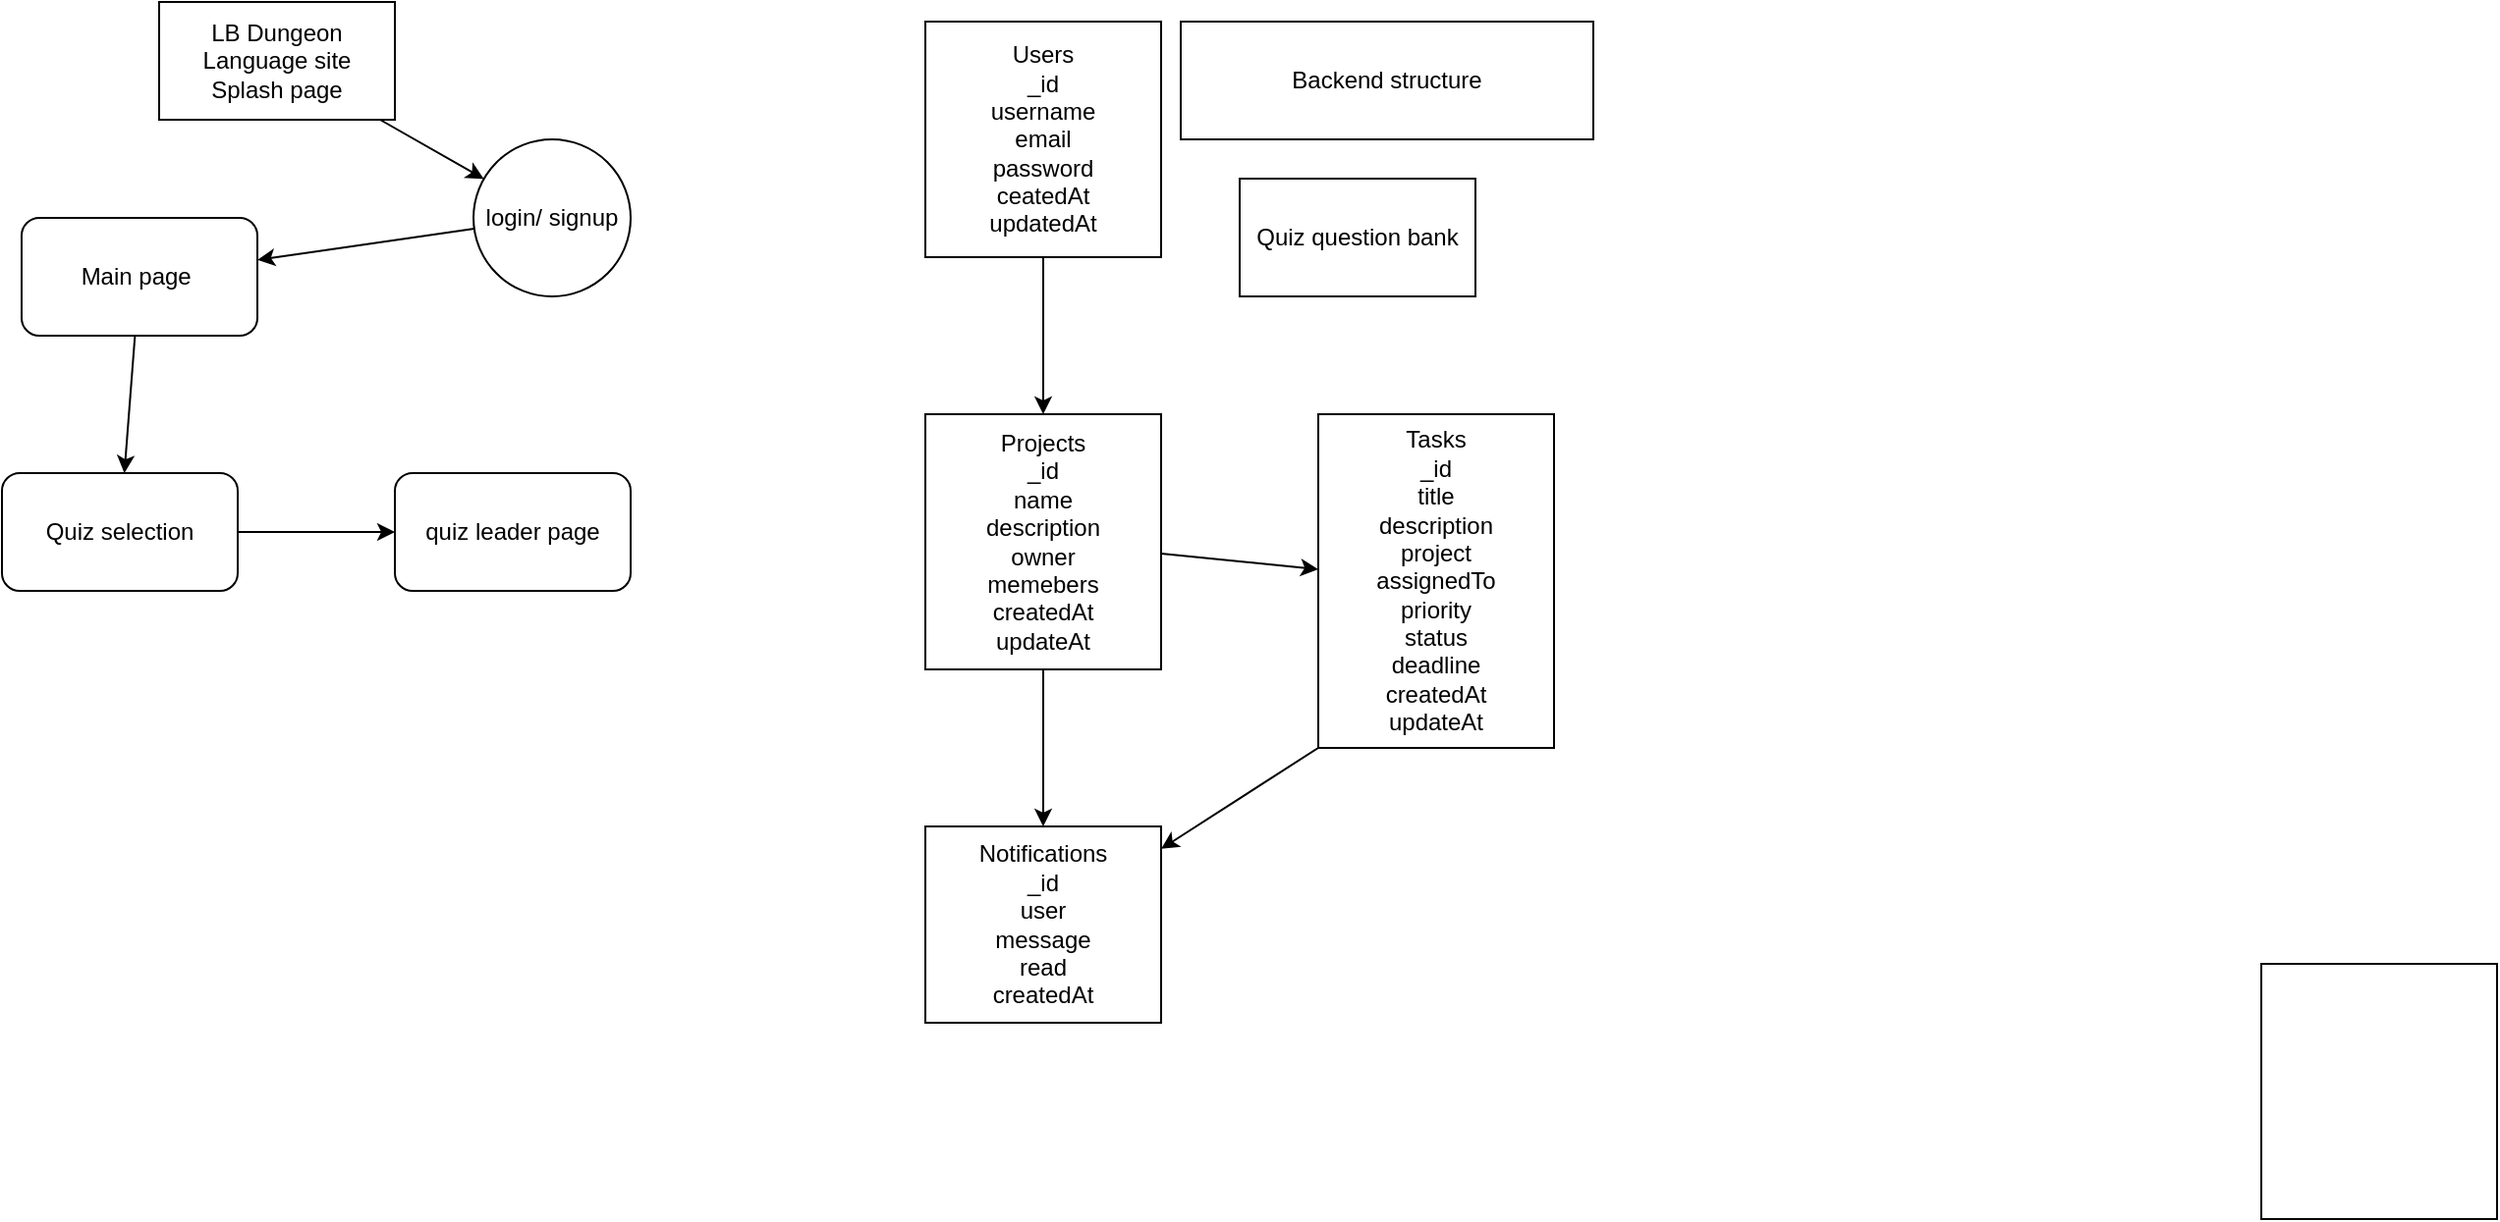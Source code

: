 <mxfile>
    <diagram id="nNgdWYCG5MtvIOmduSkE" name="Page-1">
        <mxGraphModel dx="516" dy="563" grid="1" gridSize="10" guides="1" tooltips="1" connect="1" arrows="1" fold="1" page="1" pageScale="1" pageWidth="850" pageHeight="1100" math="0" shadow="0">
            <root>
                <mxCell id="0"/>
                <mxCell id="1" parent="0"/>
                <mxCell id="5" value="" style="edgeStyle=none;html=1;" parent="1" source="2" target="4" edge="1">
                    <mxGeometry relative="1" as="geometry"/>
                </mxCell>
                <mxCell id="2" value="LB Dungeon&lt;br&gt;Language site&lt;br&gt;Splash page" style="whiteSpace=wrap;html=1;" parent="1" vertex="1">
                    <mxGeometry x="90" y="40" width="120" height="60" as="geometry"/>
                </mxCell>
                <mxCell id="7" value="" style="edgeStyle=none;html=1;" parent="1" source="4" target="6" edge="1">
                    <mxGeometry relative="1" as="geometry"/>
                </mxCell>
                <mxCell id="4" value="login/ signup" style="ellipse;whiteSpace=wrap;html=1;" parent="1" vertex="1">
                    <mxGeometry x="250" y="110" width="80" height="80" as="geometry"/>
                </mxCell>
                <mxCell id="9" value="" style="edgeStyle=none;html=1;" parent="1" source="6" target="8" edge="1">
                    <mxGeometry relative="1" as="geometry"/>
                </mxCell>
                <mxCell id="6" value="Main page&amp;nbsp;" style="rounded=1;whiteSpace=wrap;html=1;" parent="1" vertex="1">
                    <mxGeometry x="20" y="150" width="120" height="60" as="geometry"/>
                </mxCell>
                <mxCell id="11" value="" style="edgeStyle=none;html=1;" parent="1" source="8" target="10" edge="1">
                    <mxGeometry relative="1" as="geometry"/>
                </mxCell>
                <mxCell id="8" value="Quiz selection" style="whiteSpace=wrap;html=1;rounded=1;" parent="1" vertex="1">
                    <mxGeometry x="10" y="280" width="120" height="60" as="geometry"/>
                </mxCell>
                <mxCell id="10" value="quiz leader page" style="whiteSpace=wrap;html=1;rounded=1;" parent="1" vertex="1">
                    <mxGeometry x="210" y="280" width="120" height="60" as="geometry"/>
                </mxCell>
                <mxCell id="16" value="" style="edgeStyle=none;html=1;" parent="1" source="13" target="15" edge="1">
                    <mxGeometry relative="1" as="geometry"/>
                </mxCell>
                <mxCell id="13" value="Users&lt;br&gt;_id&lt;br&gt;username&lt;br&gt;email&lt;br&gt;password&lt;br&gt;ceatedAt&lt;br&gt;updatedAt" style="whiteSpace=wrap;html=1;" parent="1" vertex="1">
                    <mxGeometry x="480" y="50" width="120" height="120" as="geometry"/>
                </mxCell>
                <mxCell id="19" value="" style="edgeStyle=none;html=1;" parent="1" source="15" target="18" edge="1">
                    <mxGeometry relative="1" as="geometry"/>
                </mxCell>
                <mxCell id="21" value="" style="edgeStyle=none;html=1;" parent="1" source="15" target="20" edge="1">
                    <mxGeometry relative="1" as="geometry"/>
                </mxCell>
                <mxCell id="15" value="Projects&lt;br&gt;_id&lt;br&gt;name&lt;br&gt;description&lt;br&gt;owner&lt;br&gt;memebers&lt;br&gt;createdAt&lt;br&gt;updateAt" style="whiteSpace=wrap;html=1;" parent="1" vertex="1">
                    <mxGeometry x="480" y="250" width="120" height="130" as="geometry"/>
                </mxCell>
                <mxCell id="17" value="" style="whiteSpace=wrap;html=1;" parent="1" vertex="1">
                    <mxGeometry x="1160" y="530" width="120" height="130" as="geometry"/>
                </mxCell>
                <mxCell id="22" style="edgeStyle=none;html=1;exitX=0;exitY=1;exitDx=0;exitDy=0;" parent="1" source="18" target="20" edge="1">
                    <mxGeometry relative="1" as="geometry">
                        <mxPoint x="610" y="470" as="targetPoint"/>
                    </mxGeometry>
                </mxCell>
                <mxCell id="18" value="Tasks&lt;br&gt;_id&lt;br&gt;title&lt;br&gt;description&lt;br&gt;project&lt;br&gt;assignedTo&lt;br&gt;priority&lt;br&gt;status&lt;br&gt;deadline&lt;br&gt;createdAt&lt;br&gt;updateAt" style="whiteSpace=wrap;html=1;" parent="1" vertex="1">
                    <mxGeometry x="680" y="250" width="120" height="170" as="geometry"/>
                </mxCell>
                <mxCell id="20" value="Notifications&lt;br&gt;_id&lt;br&gt;user&lt;br&gt;message&lt;br&gt;read&lt;br&gt;createdAt&lt;br&gt;" style="whiteSpace=wrap;html=1;" parent="1" vertex="1">
                    <mxGeometry x="480" y="460" width="120" height="100" as="geometry"/>
                </mxCell>
                <mxCell id="23" value="Backend structure" style="whiteSpace=wrap;html=1;" parent="1" vertex="1">
                    <mxGeometry x="610" y="50" width="210" height="60" as="geometry"/>
                </mxCell>
                <mxCell id="24" value="Quiz question bank" style="whiteSpace=wrap;html=1;" vertex="1" parent="1">
                    <mxGeometry x="640" y="130" width="120" height="60" as="geometry"/>
                </mxCell>
            </root>
        </mxGraphModel>
    </diagram>
</mxfile>